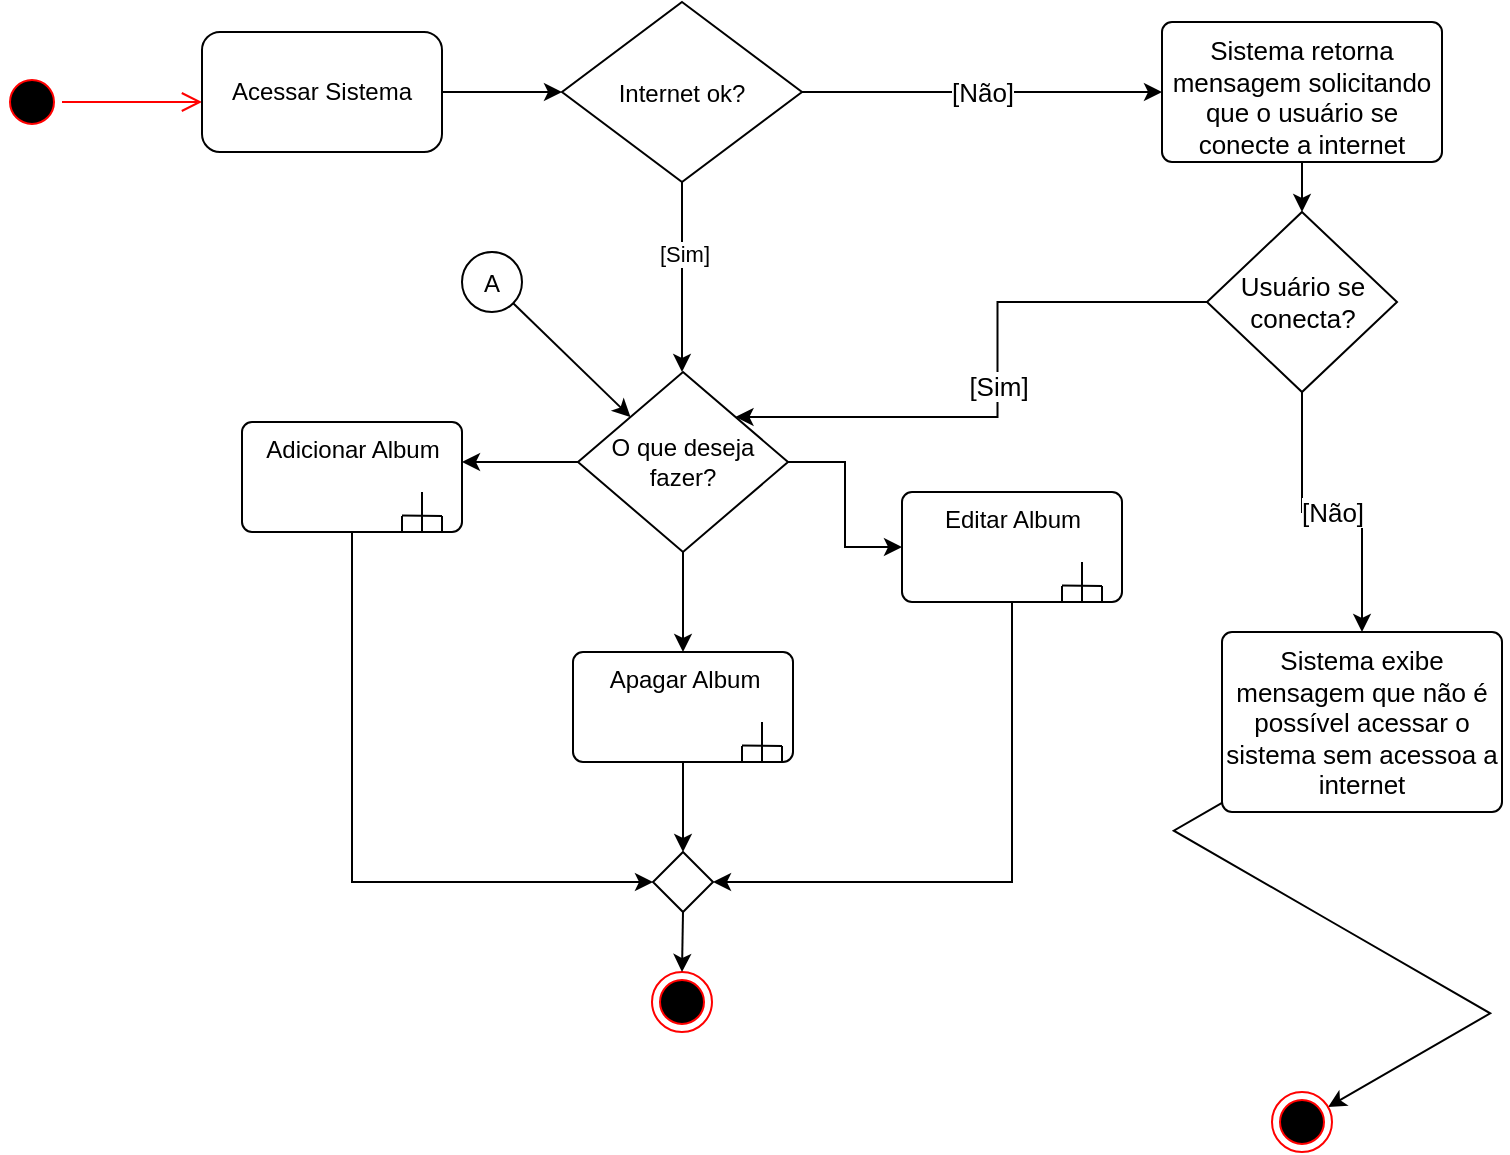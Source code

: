 <mxfile version="13.9.9" type="device" pages="4"><diagram id="kgpKYQtTHZ0yAKxKKP6v" name="Acessar Sistema"><mxGraphModel dx="852" dy="494" grid="1" gridSize="10" guides="1" tooltips="1" connect="1" arrows="1" fold="1" page="1" pageScale="1" pageWidth="850" pageHeight="1100" math="0" shadow="0"><root><mxCell id="0"/><mxCell id="1" parent="0"/><mxCell id="s2VgI4snnSxwkAh7KFpe-1" value="" style="ellipse;html=1;shape=startState;fillColor=#000000;strokeColor=#ff0000;" parent="1" vertex="1"><mxGeometry x="40" y="50" width="30" height="30" as="geometry"/></mxCell><mxCell id="s2VgI4snnSxwkAh7KFpe-2" value="" style="edgeStyle=orthogonalEdgeStyle;html=1;verticalAlign=bottom;endArrow=open;endSize=8;strokeColor=#ff0000;" parent="1" source="s2VgI4snnSxwkAh7KFpe-1" edge="1"><mxGeometry relative="1" as="geometry"><mxPoint x="140" y="65" as="targetPoint"/></mxGeometry></mxCell><mxCell id="s2VgI4snnSxwkAh7KFpe-5" style="edgeStyle=orthogonalEdgeStyle;rounded=0;orthogonalLoop=1;jettySize=auto;html=1;exitX=1;exitY=0.5;exitDx=0;exitDy=0;" parent="1" source="s2VgI4snnSxwkAh7KFpe-9" target="s2VgI4snnSxwkAh7KFpe-4" edge="1"><mxGeometry relative="1" as="geometry"><mxPoint x="280" y="65" as="sourcePoint"/></mxGeometry></mxCell><mxCell id="s2VgI4snnSxwkAh7KFpe-6" style="edgeStyle=orthogonalEdgeStyle;rounded=0;orthogonalLoop=1;jettySize=auto;html=1;exitX=0.5;exitY=1;exitDx=0;exitDy=0;" parent="1" source="s2VgI4snnSxwkAh7KFpe-4" edge="1"><mxGeometry relative="1" as="geometry"><mxPoint x="380" y="200" as="targetPoint"/><Array as="points"><mxPoint x="380" y="190"/></Array></mxGeometry></mxCell><mxCell id="s2VgI4snnSxwkAh7KFpe-7" value="[Sim]" style="edgeLabel;html=1;align=center;verticalAlign=middle;resizable=0;points=[];" parent="s2VgI4snnSxwkAh7KFpe-6" vertex="1" connectable="0"><mxGeometry x="-0.25" y="1" relative="1" as="geometry"><mxPoint as="offset"/></mxGeometry></mxCell><mxCell id="am860BjYsNMSaQsQ6k-4-2" value="[Não]" style="edgeStyle=orthogonalEdgeStyle;rounded=0;orthogonalLoop=1;jettySize=auto;html=1;exitX=1;exitY=0.5;exitDx=0;exitDy=0;entryX=0;entryY=0.5;entryDx=0;entryDy=0;fontSize=13;" parent="1" source="s2VgI4snnSxwkAh7KFpe-4" target="am860BjYsNMSaQsQ6k-4-1" edge="1"><mxGeometry relative="1" as="geometry"/></mxCell><mxCell id="s2VgI4snnSxwkAh7KFpe-4" value="Internet ok?" style="rhombus;" parent="1" vertex="1"><mxGeometry x="320" y="15" width="120" height="90" as="geometry"/></mxCell><mxCell id="s2VgI4snnSxwkAh7KFpe-18" style="edgeStyle=orthogonalEdgeStyle;rounded=0;orthogonalLoop=1;jettySize=auto;html=1;exitX=0;exitY=0.5;exitDx=0;exitDy=0;" parent="1" source="s2VgI4snnSxwkAh7KFpe-14" edge="1"><mxGeometry relative="1" as="geometry"><mxPoint x="270" y="245" as="targetPoint"/></mxGeometry></mxCell><mxCell id="s2VgI4snnSxwkAh7KFpe-26" style="edgeStyle=orthogonalEdgeStyle;rounded=0;orthogonalLoop=1;jettySize=auto;html=1;exitX=1;exitY=0.5;exitDx=0;exitDy=0;entryX=0;entryY=0.5;entryDx=0;entryDy=0;" parent="1" source="s2VgI4snnSxwkAh7KFpe-14" target="s2VgI4snnSxwkAh7KFpe-27" edge="1"><mxGeometry relative="1" as="geometry"><mxPoint x="490" y="245" as="targetPoint"/></mxGeometry></mxCell><mxCell id="s2VgI4snnSxwkAh7KFpe-40" style="edgeStyle=orthogonalEdgeStyle;rounded=0;orthogonalLoop=1;jettySize=auto;html=1;exitX=0.5;exitY=1;exitDx=0;exitDy=0;entryX=0.5;entryY=0;entryDx=0;entryDy=0;" parent="1" source="s2VgI4snnSxwkAh7KFpe-14" target="s2VgI4snnSxwkAh7KFpe-33" edge="1"><mxGeometry relative="1" as="geometry"/></mxCell><mxCell id="s2VgI4snnSxwkAh7KFpe-14" value="O que deseja fazer?" style="rhombus;whiteSpace=wrap;" parent="1" vertex="1"><mxGeometry x="328" y="200" width="105" height="90" as="geometry"/></mxCell><mxCell id="s2VgI4snnSxwkAh7KFpe-43" style="edgeStyle=orthogonalEdgeStyle;rounded=0;orthogonalLoop=1;jettySize=auto;html=1;exitX=0.5;exitY=1;exitDx=0;exitDy=0;entryX=0;entryY=0.5;entryDx=0;entryDy=0;" parent="1" source="s2VgI4snnSxwkAh7KFpe-19" target="s2VgI4snnSxwkAh7KFpe-42" edge="1"><mxGeometry relative="1" as="geometry"><mxPoint x="215.333" y="460" as="targetPoint"/></mxGeometry></mxCell><mxCell id="s2VgI4snnSxwkAh7KFpe-19" value="Adicionar Album" style="html=1;align=center;verticalAlign=top;rounded=1;absoluteArcSize=1;arcSize=10;dashed=0;" parent="1" vertex="1"><mxGeometry x="160" y="225" width="110" height="55" as="geometry"/></mxCell><mxCell id="s2VgI4snnSxwkAh7KFpe-9" value="Acessar Sistema" style="rounded=1;whiteSpace=wrap;html=1;" parent="1" vertex="1"><mxGeometry x="140" y="30" width="120" height="60" as="geometry"/></mxCell><mxCell id="s2VgI4snnSxwkAh7KFpe-21" value="" style="group" parent="1" vertex="1" connectable="0"><mxGeometry x="240" y="260" width="20" height="20" as="geometry"/></mxCell><mxCell id="s2VgI4snnSxwkAh7KFpe-22" value="" style="endArrow=none;html=1;" parent="s2VgI4snnSxwkAh7KFpe-21" edge="1"><mxGeometry width="50" height="50" as="geometry"><mxPoint x="10" y="20" as="sourcePoint"/><mxPoint x="10" as="targetPoint"/></mxGeometry></mxCell><mxCell id="s2VgI4snnSxwkAh7KFpe-23" value="" style="endArrow=none;html=1;" parent="s2VgI4snnSxwkAh7KFpe-21" edge="1"><mxGeometry width="50" height="50" as="geometry"><mxPoint y="11.8" as="sourcePoint"/><mxPoint x="20" y="12" as="targetPoint"/><Array as="points"><mxPoint x="20" y="12"/></Array></mxGeometry></mxCell><mxCell id="s2VgI4snnSxwkAh7KFpe-24" value="" style="endArrow=none;html=1;" parent="s2VgI4snnSxwkAh7KFpe-21" edge="1"><mxGeometry width="50" height="50" as="geometry"><mxPoint y="20" as="sourcePoint"/><mxPoint y="12" as="targetPoint"/></mxGeometry></mxCell><mxCell id="s2VgI4snnSxwkAh7KFpe-25" value="" style="endArrow=none;html=1;" parent="s2VgI4snnSxwkAh7KFpe-21" edge="1"><mxGeometry width="50" height="50" as="geometry"><mxPoint x="20" y="20" as="sourcePoint"/><mxPoint x="20" y="12" as="targetPoint"/></mxGeometry></mxCell><mxCell id="s2VgI4snnSxwkAh7KFpe-46" style="edgeStyle=orthogonalEdgeStyle;rounded=0;orthogonalLoop=1;jettySize=auto;html=1;exitX=0.5;exitY=1;exitDx=0;exitDy=0;entryX=1;entryY=0.5;entryDx=0;entryDy=0;" parent="1" source="s2VgI4snnSxwkAh7KFpe-27" target="s2VgI4snnSxwkAh7KFpe-42" edge="1"><mxGeometry relative="1" as="geometry"/></mxCell><mxCell id="s2VgI4snnSxwkAh7KFpe-27" value="Editar Album&lt;br&gt;" style="html=1;align=center;verticalAlign=top;rounded=1;absoluteArcSize=1;arcSize=10;dashed=0;" parent="1" vertex="1"><mxGeometry x="490" y="260" width="110" height="55" as="geometry"/></mxCell><mxCell id="s2VgI4snnSxwkAh7KFpe-28" value="" style="group" parent="1" vertex="1" connectable="0"><mxGeometry x="570" y="295" width="20" height="20" as="geometry"/></mxCell><mxCell id="s2VgI4snnSxwkAh7KFpe-29" value="" style="endArrow=none;html=1;" parent="s2VgI4snnSxwkAh7KFpe-28" edge="1"><mxGeometry width="50" height="50" as="geometry"><mxPoint x="10" y="20" as="sourcePoint"/><mxPoint x="10" as="targetPoint"/></mxGeometry></mxCell><mxCell id="s2VgI4snnSxwkAh7KFpe-30" value="" style="endArrow=none;html=1;" parent="s2VgI4snnSxwkAh7KFpe-28" edge="1"><mxGeometry width="50" height="50" as="geometry"><mxPoint y="11.8" as="sourcePoint"/><mxPoint x="20" y="12" as="targetPoint"/><Array as="points"><mxPoint x="20" y="12"/></Array></mxGeometry></mxCell><mxCell id="s2VgI4snnSxwkAh7KFpe-31" value="" style="endArrow=none;html=1;" parent="s2VgI4snnSxwkAh7KFpe-28" edge="1"><mxGeometry width="50" height="50" as="geometry"><mxPoint y="20" as="sourcePoint"/><mxPoint y="12" as="targetPoint"/></mxGeometry></mxCell><mxCell id="s2VgI4snnSxwkAh7KFpe-32" value="" style="endArrow=none;html=1;" parent="s2VgI4snnSxwkAh7KFpe-28" edge="1"><mxGeometry width="50" height="50" as="geometry"><mxPoint x="20" y="20" as="sourcePoint"/><mxPoint x="20" y="12" as="targetPoint"/></mxGeometry></mxCell><mxCell id="s2VgI4snnSxwkAh7KFpe-45" style="edgeStyle=orthogonalEdgeStyle;rounded=0;orthogonalLoop=1;jettySize=auto;html=1;exitX=0.5;exitY=1;exitDx=0;exitDy=0;entryX=0.5;entryY=0;entryDx=0;entryDy=0;" parent="1" source="s2VgI4snnSxwkAh7KFpe-33" target="s2VgI4snnSxwkAh7KFpe-42" edge="1"><mxGeometry relative="1" as="geometry"/></mxCell><mxCell id="s2VgI4snnSxwkAh7KFpe-33" value="Apagar Album" style="html=1;align=center;verticalAlign=top;rounded=1;absoluteArcSize=1;arcSize=10;dashed=0;" parent="1" vertex="1"><mxGeometry x="325.5" y="340" width="110" height="55" as="geometry"/></mxCell><mxCell id="s2VgI4snnSxwkAh7KFpe-34" value="" style="group" parent="1" vertex="1" connectable="0"><mxGeometry x="410" y="375" width="20" height="20" as="geometry"/></mxCell><mxCell id="s2VgI4snnSxwkAh7KFpe-35" value="" style="endArrow=none;html=1;" parent="s2VgI4snnSxwkAh7KFpe-34" edge="1"><mxGeometry width="50" height="50" as="geometry"><mxPoint x="10" y="20" as="sourcePoint"/><mxPoint x="10" as="targetPoint"/></mxGeometry></mxCell><mxCell id="s2VgI4snnSxwkAh7KFpe-36" value="" style="endArrow=none;html=1;" parent="s2VgI4snnSxwkAh7KFpe-34" edge="1"><mxGeometry width="50" height="50" as="geometry"><mxPoint y="11.8" as="sourcePoint"/><mxPoint x="20" y="12" as="targetPoint"/><Array as="points"><mxPoint x="20" y="12"/></Array></mxGeometry></mxCell><mxCell id="s2VgI4snnSxwkAh7KFpe-37" value="" style="endArrow=none;html=1;" parent="s2VgI4snnSxwkAh7KFpe-34" edge="1"><mxGeometry width="50" height="50" as="geometry"><mxPoint y="20" as="sourcePoint"/><mxPoint y="12" as="targetPoint"/></mxGeometry></mxCell><mxCell id="s2VgI4snnSxwkAh7KFpe-38" value="" style="endArrow=none;html=1;" parent="s2VgI4snnSxwkAh7KFpe-34" edge="1"><mxGeometry width="50" height="50" as="geometry"><mxPoint x="20" y="20" as="sourcePoint"/><mxPoint x="20" y="12" as="targetPoint"/></mxGeometry></mxCell><mxCell id="s2VgI4snnSxwkAh7KFpe-41" value="" style="ellipse;html=1;shape=endState;fillColor=#000000;strokeColor=#ff0000;" parent="1" vertex="1"><mxGeometry x="365" y="500" width="30" height="30" as="geometry"/></mxCell><mxCell id="s2VgI4snnSxwkAh7KFpe-47" style="edgeStyle=orthogonalEdgeStyle;rounded=0;orthogonalLoop=1;jettySize=auto;html=1;exitX=0.5;exitY=1;exitDx=0;exitDy=0;entryX=0.5;entryY=0;entryDx=0;entryDy=0;" parent="1" source="s2VgI4snnSxwkAh7KFpe-42" target="s2VgI4snnSxwkAh7KFpe-41" edge="1"><mxGeometry relative="1" as="geometry"/></mxCell><mxCell id="s2VgI4snnSxwkAh7KFpe-42" value="" style="rhombus;" parent="1" vertex="1"><mxGeometry x="365.5" y="440" width="30" height="30" as="geometry"/></mxCell><mxCell id="nqURAPENOPjF31Sdsles-5" style="edgeStyle=none;rounded=0;orthogonalLoop=1;jettySize=auto;html=1;exitX=1;exitY=1;exitDx=0;exitDy=0;entryX=0;entryY=0;entryDx=0;entryDy=0;" parent="1" source="nqURAPENOPjF31Sdsles-1" target="s2VgI4snnSxwkAh7KFpe-14" edge="1"><mxGeometry relative="1" as="geometry"/></mxCell><mxCell id="nqURAPENOPjF31Sdsles-1" value="A" style="ellipse;fillColor=#ffffff;strokeColor=#000000;rotation=0;" parent="1" vertex="1"><mxGeometry x="270" y="140" width="30" height="30" as="geometry"/></mxCell><mxCell id="am860BjYsNMSaQsQ6k-4-4" style="edgeStyle=orthogonalEdgeStyle;rounded=0;orthogonalLoop=1;jettySize=auto;html=1;exitX=0.5;exitY=1;exitDx=0;exitDy=0;entryX=0.5;entryY=0;entryDx=0;entryDy=0;fontSize=13;" parent="1" source="am860BjYsNMSaQsQ6k-4-1" target="am860BjYsNMSaQsQ6k-4-3" edge="1"><mxGeometry relative="1" as="geometry"/></mxCell><mxCell id="am860BjYsNMSaQsQ6k-4-1" value="Sistema retorna mensagem solicitando que o usuário se conecte a internet" style="html=1;align=center;verticalAlign=top;rounded=1;absoluteArcSize=1;arcSize=10;dashed=0;fontSize=13;whiteSpace=wrap;" parent="1" vertex="1"><mxGeometry x="620" y="25" width="140" height="70" as="geometry"/></mxCell><mxCell id="am860BjYsNMSaQsQ6k-4-6" value="[Sim]" style="rounded=0;orthogonalLoop=1;jettySize=auto;html=1;exitX=0;exitY=0.5;exitDx=0;exitDy=0;entryX=1;entryY=0;entryDx=0;entryDy=0;fontSize=13;edgeStyle=orthogonalEdgeStyle;" parent="1" source="am860BjYsNMSaQsQ6k-4-3" target="s2VgI4snnSxwkAh7KFpe-14" edge="1"><mxGeometry relative="1" as="geometry"/></mxCell><mxCell id="HxIEKou5GKHZSX3zJtcN-3" value="[Não]" style="edgeStyle=orthogonalEdgeStyle;rounded=0;orthogonalLoop=1;jettySize=auto;html=1;exitX=0.5;exitY=1;exitDx=0;exitDy=0;entryX=0.5;entryY=0;entryDx=0;entryDy=0;fontSize=13;" parent="1" source="am860BjYsNMSaQsQ6k-4-3" target="HxIEKou5GKHZSX3zJtcN-1" edge="1"><mxGeometry relative="1" as="geometry"/></mxCell><mxCell id="am860BjYsNMSaQsQ6k-4-3" value="Usuário se conecta?" style="rhombus;fontSize=13;whiteSpace=wrap;" parent="1" vertex="1"><mxGeometry x="642.5" y="120" width="95" height="90" as="geometry"/></mxCell><mxCell id="HxIEKou5GKHZSX3zJtcN-5" style="edgeStyle=isometricEdgeStyle;rounded=0;orthogonalLoop=1;jettySize=auto;html=1;fontSize=13;" parent="1" source="HxIEKou5GKHZSX3zJtcN-1" target="HxIEKou5GKHZSX3zJtcN-4" edge="1"><mxGeometry relative="1" as="geometry"/></mxCell><mxCell id="HxIEKou5GKHZSX3zJtcN-1" value="Sistema exibe mensagem que não é possível acessar o sistema sem acessoa a internet" style="html=1;align=center;verticalAlign=top;rounded=1;absoluteArcSize=1;arcSize=10;dashed=0;fontSize=13;whiteSpace=wrap;" parent="1" vertex="1"><mxGeometry x="650" y="330" width="140" height="90" as="geometry"/></mxCell><mxCell id="HxIEKou5GKHZSX3zJtcN-4" value="" style="ellipse;html=1;shape=endState;fillColor=#000000;strokeColor=#ff0000;fontSize=13;" parent="1" vertex="1"><mxGeometry x="675" y="560" width="30" height="30" as="geometry"/></mxCell></root></mxGraphModel></diagram><diagram id="oa9s7M0UbukwPQiOSE7N" name="Adicionar Album"><mxGraphModel dx="2044" dy="1875" grid="1" gridSize="10" guides="1" tooltips="1" connect="1" arrows="1" fold="1" page="1" pageScale="1" pageWidth="827" pageHeight="1169" math="0" shadow="0"><root><mxCell id="e8CopRz1XIbTjxXiiwxe-0"/><mxCell id="e8CopRz1XIbTjxXiiwxe-1" parent="e8CopRz1XIbTjxXiiwxe-0"/><mxCell id="qe8Ua1oykekCJNsJaSbt-0" value="Adicionar Álbum" style="swimlane;html=1;startSize=20;whiteSpace=wrap;" parent="e8CopRz1XIbTjxXiiwxe-1" vertex="1"><mxGeometry x="10" y="50" width="1060" height="2020" as="geometry"/></mxCell><mxCell id="qe8Ua1oykekCJNsJaSbt-15" value="Solicita acesso as fotos na memoria do dispositivo" style="html=1;align=center;verticalAlign=top;rounded=1;absoluteArcSize=1;arcSize=10;dashed=0;whiteSpace=wrap;" parent="qe8Ua1oykekCJNsJaSbt-0" vertex="1"><mxGeometry x="760" y="270" width="160" height="50" as="geometry"/></mxCell><mxCell id="qe8Ua1oykekCJNsJaSbt-18" value="Concede Acesso?&#10;" style="rhombus;whiteSpace=wrap;" parent="qe8Ua1oykekCJNsJaSbt-0" vertex="1"><mxGeometry x="150" y="370" width="80" height="80" as="geometry"/></mxCell><mxCell id="qe8Ua1oykekCJNsJaSbt-24" value="Abre lista de fotos na memoria do dispositivo, e solicita que selecione" style="html=1;align=center;verticalAlign=top;rounded=1;absoluteArcSize=1;arcSize=10;dashed=0;whiteSpace=wrap;" parent="qe8Ua1oykekCJNsJaSbt-0" vertex="1"><mxGeometry x="770" y="470" width="180" height="60" as="geometry"/></mxCell><mxCell id="qe8Ua1oykekCJNsJaSbt-22" style="edgeStyle=orthogonalEdgeStyle;rounded=0;orthogonalLoop=1;jettySize=auto;html=1;exitX=1;exitY=0.5;exitDx=0;exitDy=0;entryX=0.5;entryY=0;entryDx=0;entryDy=0;fontSize=15;" parent="qe8Ua1oykekCJNsJaSbt-0" source="qe8Ua1oykekCJNsJaSbt-18" target="qe8Ua1oykekCJNsJaSbt-24" edge="1"><mxGeometry relative="1" as="geometry"><mxPoint x="670.0" y="410.412" as="targetPoint"/></mxGeometry></mxCell><mxCell id="qe8Ua1oykekCJNsJaSbt-23" value="[Sim]" style="edgeLabel;html=1;align=center;verticalAlign=middle;resizable=0;points=[];fontSize=15;" parent="qe8Ua1oykekCJNsJaSbt-22" vertex="1" connectable="0"><mxGeometry x="0.055" y="4" relative="1" as="geometry"><mxPoint x="1" as="offset"/></mxGeometry></mxCell><mxCell id="qe8Ua1oykekCJNsJaSbt-26" value="Seleciona fotografias que estarão no álbum" style="html=1;align=center;verticalAlign=top;rounded=1;absoluteArcSize=1;arcSize=10;dashed=0;whiteSpace=wrap;" parent="qe8Ua1oykekCJNsJaSbt-0" vertex="1"><mxGeometry x="138.12" y="630" width="140" height="40" as="geometry"/></mxCell><mxCell id="qe8Ua1oykekCJNsJaSbt-28" value="Solicita escolha de tema de fundo para album" style="html=1;align=center;verticalAlign=top;rounded=1;absoluteArcSize=1;arcSize=10;dashed=0;whiteSpace=wrap;" parent="qe8Ua1oykekCJNsJaSbt-0" vertex="1"><mxGeometry x="790" y="720" width="140" height="40" as="geometry"/></mxCell><mxCell id="qe8Ua1oykekCJNsJaSbt-32" style="edgeStyle=orthogonalEdgeStyle;rounded=0;orthogonalLoop=1;jettySize=auto;html=1;exitX=0.5;exitY=1;exitDx=0;exitDy=0;" parent="qe8Ua1oykekCJNsJaSbt-0" source="qe8Ua1oykekCJNsJaSbt-29" target="qe8Ua1oykekCJNsJaSbt-33" edge="1"><mxGeometry relative="1" as="geometry"><mxPoint x="180" y="220" as="targetPoint"/></mxGeometry></mxCell><mxCell id="qe8Ua1oykekCJNsJaSbt-36" value="Escolhe tema de fundo" style="html=1;align=center;verticalAlign=top;rounded=1;absoluteArcSize=1;arcSize=10;dashed=0;" parent="qe8Ua1oykekCJNsJaSbt-0" vertex="1"><mxGeometry x="138.12" y="800" width="140" height="30" as="geometry"/></mxCell><mxCell id="qe8Ua1oykekCJNsJaSbt-35" style="edgeStyle=orthogonalEdgeStyle;rounded=0;orthogonalLoop=1;jettySize=auto;html=1;exitX=0.5;exitY=1;exitDx=0;exitDy=0;" parent="qe8Ua1oykekCJNsJaSbt-0" source="qe8Ua1oykekCJNsJaSbt-28" target="qe8Ua1oykekCJNsJaSbt-36" edge="1"><mxGeometry relative="1" as="geometry"><mxPoint x="320" y="810" as="targetPoint"/></mxGeometry></mxCell><mxCell id="qe8Ua1oykekCJNsJaSbt-38" value="Lista fontes disponíveis para legendar as fotos,e pede para escolher&amp;nbsp;" style="html=1;align=center;verticalAlign=top;rounded=1;absoluteArcSize=1;arcSize=10;dashed=0;whiteSpace=wrap;" parent="qe8Ua1oykekCJNsJaSbt-0" vertex="1"><mxGeometry x="785" y="850" width="150" height="60" as="geometry"/></mxCell><mxCell id="qe8Ua1oykekCJNsJaSbt-37" style="edgeStyle=orthogonalEdgeStyle;rounded=0;orthogonalLoop=1;jettySize=auto;html=1;exitX=1;exitY=0.5;exitDx=0;exitDy=0;" parent="qe8Ua1oykekCJNsJaSbt-0" source="qe8Ua1oykekCJNsJaSbt-36" target="qe8Ua1oykekCJNsJaSbt-38" edge="1"><mxGeometry relative="1" as="geometry"><mxPoint x="860.0" y="870" as="targetPoint"/></mxGeometry></mxCell><mxCell id="qe8Ua1oykekCJNsJaSbt-45" style="edgeStyle=orthogonalEdgeStyle;rounded=0;orthogonalLoop=1;jettySize=auto;html=1;exitX=1;exitY=0.5;exitDx=0;exitDy=0;entryX=0.5;entryY=0;entryDx=0;entryDy=0;" parent="qe8Ua1oykekCJNsJaSbt-0" source="qe8Ua1oykekCJNsJaSbt-41" target="qe8Ua1oykekCJNsJaSbt-44" edge="1"><mxGeometry relative="1" as="geometry"/></mxCell><mxCell id="qe8Ua1oykekCJNsJaSbt-41" value="Escolher fonte" style="html=1;align=center;verticalAlign=top;rounded=1;absoluteArcSize=1;arcSize=10;dashed=0;" parent="qe8Ua1oykekCJNsJaSbt-0" vertex="1"><mxGeometry x="138.12" y="960" width="140" height="40" as="geometry"/></mxCell><mxCell id="qe8Ua1oykekCJNsJaSbt-44" value="Abre mapa para selecionar&amp;nbsp; área onde as fotografias foram registradas" style="html=1;align=center;verticalAlign=top;rounded=1;absoluteArcSize=1;arcSize=10;dashed=0;whiteSpace=wrap;" parent="qe8Ua1oykekCJNsJaSbt-0" vertex="1"><mxGeometry x="785" y="1010" width="145" height="70" as="geometry"/></mxCell><mxCell id="qe8Ua1oykekCJNsJaSbt-47" value="Seleciona região no mapa" style="html=1;align=center;verticalAlign=top;rounded=1;absoluteArcSize=1;arcSize=10;dashed=0;" parent="qe8Ua1oykekCJNsJaSbt-0" vertex="1"><mxGeometry x="136.25" y="1120" width="150" height="30" as="geometry"/></mxCell><mxCell id="HiFS-oBQu2Otu5cR1kEX-0" value="Abre álbum com fotos ordenadas automaticamente" style="html=1;align=center;verticalAlign=top;rounded=1;absoluteArcSize=1;arcSize=10;dashed=0;whiteSpace=wrap;" parent="qe8Ua1oykekCJNsJaSbt-0" vertex="1"><mxGeometry x="790" y="1160" width="140" height="50" as="geometry"/></mxCell><mxCell id="HiFS-oBQu2Otu5cR1kEX-5" value="[Sim]" style="edgeStyle=orthogonalEdgeStyle;rounded=0;orthogonalLoop=1;jettySize=auto;html=1;exitX=1;exitY=0.5;exitDx=0;exitDy=0;entryX=0.5;entryY=0;entryDx=0;entryDy=0;fontSize=15;" parent="qe8Ua1oykekCJNsJaSbt-0" source="HiFS-oBQu2Otu5cR1kEX-2" target="HiFS-oBQu2Otu5cR1kEX-4" edge="1"><mxGeometry relative="1" as="geometry"/></mxCell><mxCell id="HiFS-oBQu2Otu5cR1kEX-10" value="[Não]" style="edgeStyle=orthogonalEdgeStyle;rounded=0;orthogonalLoop=1;jettySize=auto;html=1;exitX=0.5;exitY=1;exitDx=0;exitDy=0;entryX=0;entryY=0.5;entryDx=0;entryDy=0;fontSize=15;" parent="qe8Ua1oykekCJNsJaSbt-0" source="HiFS-oBQu2Otu5cR1kEX-2" target="HiFS-oBQu2Otu5cR1kEX-7" edge="1"><mxGeometry relative="1" as="geometry"/></mxCell><mxCell id="HiFS-oBQu2Otu5cR1kEX-2" value="Deseja ordenar manualmente?" style="rhombus;whiteSpace=wrap;" parent="qe8Ua1oykekCJNsJaSbt-0" vertex="1"><mxGeometry x="145" y="1270" width="132.5" height="90" as="geometry"/></mxCell><mxCell id="HiFS-oBQu2Otu5cR1kEX-4" value="&lt;div&gt;Lista a forma que está ordenada e&lt;/div&gt;&lt;div&gt;permite que arraste as fotos para a&lt;/div&gt;&lt;div&gt;posição desejada&lt;/div&gt;&lt;div&gt;&lt;br&gt;&lt;/div&gt;" style="html=1;align=center;verticalAlign=top;rounded=1;absoluteArcSize=1;arcSize=10;dashed=0;" parent="qe8Ua1oykekCJNsJaSbt-0" vertex="1"><mxGeometry x="760" y="1360" width="200" height="60" as="geometry"/></mxCell><mxCell id="HiFS-oBQu2Otu5cR1kEX-7" value="Solicita legenda e localização para cada uma das fotografias adicionadas no álbum" style="html=1;align=center;verticalAlign=top;rounded=1;absoluteArcSize=1;arcSize=10;dashed=0;whiteSpace=wrap;" parent="qe8Ua1oykekCJNsJaSbt-0" vertex="1"><mxGeometry x="790" y="1490" width="150" height="70" as="geometry"/></mxCell><mxCell id="HiFS-oBQu2Otu5cR1kEX-1" style="edgeStyle=orthogonalEdgeStyle;rounded=0;orthogonalLoop=1;jettySize=auto;html=1;exitX=0.5;exitY=1;exitDx=0;exitDy=0;entryX=0.5;entryY=0;entryDx=0;entryDy=0;" parent="qe8Ua1oykekCJNsJaSbt-0" source="HiFS-oBQu2Otu5cR1kEX-0" target="HiFS-oBQu2Otu5cR1kEX-2" edge="1"><mxGeometry relative="1" as="geometry"><mxPoint x="320" y="1250" as="targetPoint"/></mxGeometry></mxCell><mxCell id="qe8Ua1oykekCJNsJaSbt-46" style="edgeStyle=orthogonalEdgeStyle;rounded=0;orthogonalLoop=1;jettySize=auto;html=1;exitX=0.5;exitY=1;exitDx=0;exitDy=0;entryX=0.5;entryY=0;entryDx=0;entryDy=0;" parent="qe8Ua1oykekCJNsJaSbt-0" source="qe8Ua1oykekCJNsJaSbt-44" target="qe8Ua1oykekCJNsJaSbt-47" edge="1"><mxGeometry relative="1" as="geometry"><mxPoint x="330" y="1100" as="targetPoint"/></mxGeometry></mxCell><mxCell id="qe8Ua1oykekCJNsJaSbt-25" style="edgeStyle=orthogonalEdgeStyle;rounded=0;orthogonalLoop=1;jettySize=auto;html=1;exitX=0.5;exitY=1;exitDx=0;exitDy=0;entryX=0.5;entryY=0;entryDx=0;entryDy=0;" parent="qe8Ua1oykekCJNsJaSbt-0" source="qe8Ua1oykekCJNsJaSbt-24" target="qe8Ua1oykekCJNsJaSbt-26" edge="1"><mxGeometry relative="1" as="geometry"><mxPoint x="320" y="610" as="targetPoint"/></mxGeometry></mxCell><mxCell id="qe8Ua1oykekCJNsJaSbt-50" value="A" style="ellipse;fillColor=#ffffff;strokeColor=#000000;" parent="qe8Ua1oykekCJNsJaSbt-0" vertex="1"><mxGeometry x="175.003" y="510" width="30" height="30" as="geometry"/></mxCell><mxCell id="qe8Ua1oykekCJNsJaSbt-49" value="[Não]" style="edgeStyle=orthogonalEdgeStyle;rounded=0;orthogonalLoop=1;jettySize=auto;html=1;exitX=0.5;exitY=1;exitDx=0;exitDy=0;fontSize=15;" parent="qe8Ua1oykekCJNsJaSbt-0" source="qe8Ua1oykekCJNsJaSbt-18" target="qe8Ua1oykekCJNsJaSbt-50" edge="1"><mxGeometry relative="1" as="geometry"><mxPoint x="190.143" y="490" as="targetPoint"/><Array as="points"><mxPoint x="190" y="500"/><mxPoint x="190" y="500"/></Array></mxGeometry></mxCell><mxCell id="qe8Ua1oykekCJNsJaSbt-40" style="edgeStyle=orthogonalEdgeStyle;rounded=0;orthogonalLoop=1;jettySize=auto;html=1;exitX=0.5;exitY=1;exitDx=0;exitDy=0;entryX=0.5;entryY=0;entryDx=0;entryDy=0;" parent="qe8Ua1oykekCJNsJaSbt-0" source="qe8Ua1oykekCJNsJaSbt-38" target="qe8Ua1oykekCJNsJaSbt-41" edge="1"><mxGeometry relative="1" as="geometry"><mxPoint x="320" y="950" as="targetPoint"/></mxGeometry></mxCell><mxCell id="fRcYv95Ewo-R0bX1r0U3-6" value="Usuário" style="swimlane;html=1;startSize=20;" parent="qe8Ua1oykekCJNsJaSbt-0" vertex="1"><mxGeometry y="20" width="530" height="2000" as="geometry"/></mxCell><mxCell id="qe8Ua1oykekCJNsJaSbt-33" value="Digita nome do álbum" style="html=1;align=center;verticalAlign=top;rounded=1;absoluteArcSize=1;arcSize=10;dashed=0;" parent="fRcYv95Ewo-R0bX1r0U3-6" vertex="1"><mxGeometry x="110" y="200" width="140" height="30" as="geometry"/></mxCell><mxCell id="HiFS-oBQu2Otu5cR1kEX-11" value="Fornece legenda e localização" style="html=1;align=center;verticalAlign=top;rounded=1;absoluteArcSize=1;arcSize=10;dashed=0;fontSize=15;whiteSpace=wrap;" parent="fRcYv95Ewo-R0bX1r0U3-6" vertex="1"><mxGeometry x="141.25" y="1660" width="140" height="50" as="geometry"/></mxCell><mxCell id="fRcYv95Ewo-R0bX1r0U3-19" value="Sistema" style="swimlane;html=1;startSize=20;" parent="qe8Ua1oykekCJNsJaSbt-0" vertex="1"><mxGeometry x="530" y="20" width="530" height="2000" as="geometry"/></mxCell><mxCell id="qe8Ua1oykekCJNsJaSbt-29" value="Solicita nome do álbum" style="html=1;align=center;verticalAlign=top;rounded=1;absoluteArcSize=1;arcSize=10;dashed=0;" parent="fRcYv95Ewo-R0bX1r0U3-19" vertex="1"><mxGeometry x="240" y="130" width="140" height="30" as="geometry"/></mxCell><mxCell id="HiFS-oBQu2Otu5cR1kEX-13" value="Mostra pre-vizualização do álbum" style="html=1;align=center;verticalAlign=top;rounded=1;absoluteArcSize=1;arcSize=10;dashed=0;whiteSpace=wrap;" parent="fRcYv95Ewo-R0bX1r0U3-19" vertex="1"><mxGeometry x="265.0" y="1709.997" width="140" height="40" as="geometry"/></mxCell><mxCell id="HiFS-oBQu2Otu5cR1kEX-17" value="" style="ellipse;html=1;shape=endState;fillColor=#000000;strokeColor=#ff0000;fontSize=15;" parent="fRcYv95Ewo-R0bX1r0U3-19" vertex="1"><mxGeometry x="80" y="1940" width="30" height="30" as="geometry"/></mxCell><mxCell id="HiFS-oBQu2Otu5cR1kEX-9" style="edgeStyle=orthogonalEdgeStyle;rounded=0;orthogonalLoop=1;jettySize=auto;html=1;exitX=0.5;exitY=1;exitDx=0;exitDy=0;entryX=0.5;entryY=0;entryDx=0;entryDy=0;" parent="qe8Ua1oykekCJNsJaSbt-0" source="HiFS-oBQu2Otu5cR1kEX-7" target="HiFS-oBQu2Otu5cR1kEX-11" edge="1"><mxGeometry relative="1" as="geometry"><mxPoint x="320" y="1670" as="targetPoint"/></mxGeometry></mxCell><mxCell id="HiFS-oBQu2Otu5cR1kEX-14" style="edgeStyle=orthogonalEdgeStyle;rounded=0;orthogonalLoop=1;jettySize=auto;html=1;exitX=1;exitY=0.5;exitDx=0;exitDy=0;entryX=0.5;entryY=0;entryDx=0;entryDy=0;fontSize=15;" parent="qe8Ua1oykekCJNsJaSbt-0" source="HiFS-oBQu2Otu5cR1kEX-11" target="HiFS-oBQu2Otu5cR1kEX-13" edge="1"><mxGeometry relative="1" as="geometry"/></mxCell><mxCell id="fRcYv95Ewo-R0bX1r0U3-5" style="edgeStyle=orthogonalEdgeStyle;rounded=0;orthogonalLoop=1;jettySize=auto;html=1;exitX=0.5;exitY=1;exitDx=0;exitDy=0;" parent="e8CopRz1XIbTjxXiiwxe-1" edge="1"><mxGeometry relative="1" as="geometry"><mxPoint x="-115" y="-50.0" as="sourcePoint"/><mxPoint x="-115" y="-50.0" as="targetPoint"/></mxGeometry></mxCell><mxCell id="qe8Ua1oykekCJNsJaSbt-13" value="" style="ellipse;html=1;shape=startState;fillColor=#000000;strokeColor=#ff0000;" parent="e8CopRz1XIbTjxXiiwxe-1" vertex="1"><mxGeometry x="570" y="170" width="30" height="30" as="geometry"/></mxCell><mxCell id="qe8Ua1oykekCJNsJaSbt-14" value="" style="edgeStyle=orthogonalEdgeStyle;html=1;verticalAlign=bottom;endArrow=open;endSize=8;strokeColor=#ff0000;entryX=0.5;entryY=0;entryDx=0;entryDy=0;" parent="e8CopRz1XIbTjxXiiwxe-1" source="qe8Ua1oykekCJNsJaSbt-13" target="qe8Ua1oykekCJNsJaSbt-29" edge="1"><mxGeometry relative="1" as="geometry"><mxPoint x="850" y="220" as="targetPoint"/></mxGeometry></mxCell><mxCell id="qe8Ua1oykekCJNsJaSbt-21" style="edgeStyle=orthogonalEdgeStyle;rounded=0;orthogonalLoop=1;jettySize=auto;html=1;exitX=0.5;exitY=1;exitDx=0;exitDy=0;" parent="e8CopRz1XIbTjxXiiwxe-1" source="qe8Ua1oykekCJNsJaSbt-15" edge="1"><mxGeometry relative="1" as="geometry"><mxPoint x="200" y="420" as="targetPoint"/></mxGeometry></mxCell><mxCell id="qe8Ua1oykekCJNsJaSbt-27" style="edgeStyle=orthogonalEdgeStyle;rounded=0;orthogonalLoop=1;jettySize=auto;html=1;exitX=1;exitY=0.5;exitDx=0;exitDy=0;" parent="e8CopRz1XIbTjxXiiwxe-1" source="qe8Ua1oykekCJNsJaSbt-26" edge="1"><mxGeometry relative="1" as="geometry"><mxPoint x="870" y="770" as="targetPoint"/></mxGeometry></mxCell><mxCell id="qe8Ua1oykekCJNsJaSbt-34" style="edgeStyle=orthogonalEdgeStyle;rounded=0;orthogonalLoop=1;jettySize=auto;html=1;exitX=1;exitY=0.5;exitDx=0;exitDy=0;" parent="e8CopRz1XIbTjxXiiwxe-1" source="qe8Ua1oykekCJNsJaSbt-33" edge="1"><mxGeometry relative="1" as="geometry"><mxPoint x="850" y="320" as="targetPoint"/></mxGeometry></mxCell><mxCell id="qe8Ua1oykekCJNsJaSbt-48" style="edgeStyle=orthogonalEdgeStyle;rounded=0;orthogonalLoop=1;jettySize=auto;html=1;exitX=1;exitY=0.5;exitDx=0;exitDy=0;" parent="e8CopRz1XIbTjxXiiwxe-1" source="qe8Ua1oykekCJNsJaSbt-47" edge="1"><mxGeometry relative="1" as="geometry"><mxPoint x="870" y="1210" as="targetPoint"/></mxGeometry></mxCell><mxCell id="HiFS-oBQu2Otu5cR1kEX-8" value="[Conclui ordenação]" style="edgeStyle=orthogonalEdgeStyle;rounded=0;orthogonalLoop=1;jettySize=auto;html=1;exitX=0.5;exitY=1;exitDx=0;exitDy=0;fontSize=15;" parent="e8CopRz1XIbTjxXiiwxe-1" source="HiFS-oBQu2Otu5cR1kEX-4" edge="1"><mxGeometry relative="1" as="geometry"><mxPoint x="870" y="1540" as="targetPoint"/></mxGeometry></mxCell><mxCell id="HiFS-oBQu2Otu5cR1kEX-15" value="[Conclui criação de álbum]" style="edgeStyle=orthogonalEdgeStyle;rounded=0;orthogonalLoop=1;jettySize=auto;html=1;exitX=0.5;exitY=1;exitDx=0;exitDy=0;fontSize=15;" parent="e8CopRz1XIbTjxXiiwxe-1" source="HiFS-oBQu2Otu5cR1kEX-13" target="HiFS-oBQu2Otu5cR1kEX-16" edge="1"><mxGeometry relative="1" as="geometry"><mxPoint x="874.429" y="1950" as="targetPoint"/></mxGeometry></mxCell><mxCell id="HiFS-oBQu2Otu5cR1kEX-18" style="edgeStyle=orthogonalEdgeStyle;rounded=0;orthogonalLoop=1;jettySize=auto;html=1;exitX=0.5;exitY=1;exitDx=0;exitDy=0;entryX=1;entryY=0.5;entryDx=0;entryDy=0;fontSize=15;" parent="e8CopRz1XIbTjxXiiwxe-1" source="HiFS-oBQu2Otu5cR1kEX-16" target="HiFS-oBQu2Otu5cR1kEX-17" edge="1"><mxGeometry relative="1" as="geometry"/></mxCell><mxCell id="HiFS-oBQu2Otu5cR1kEX-16" value="Adiciona álbum na galeria de albuns" style="html=1;align=center;verticalAlign=top;rounded=1;absoluteArcSize=1;arcSize=10;dashed=0;whiteSpace=wrap;" parent="e8CopRz1XIbTjxXiiwxe-1" vertex="1"><mxGeometry x="804.429" y="1930" width="140" height="40" as="geometry"/></mxCell><mxCell id="hUgjNfjDRAqbWOdFeZxc-0" value="&lt;b style=&quot;font-size: 36px;&quot;&gt;b) Diagrama: Adicionar álbum&lt;/b&gt;" style="text;html=1;strokeColor=none;fillColor=none;align=left;verticalAlign=middle;whiteSpace=wrap;rounded=0;fontSize=36;" vertex="1" parent="e8CopRz1XIbTjxXiiwxe-1"><mxGeometry x="10" y="10" width="590" height="20" as="geometry"/></mxCell></root></mxGraphModel></diagram><diagram id="ndIVSV8dAEHLRKo-Aqnv" name="Editar Album"><mxGraphModel dx="852" dy="494" grid="1" gridSize="10" guides="1" tooltips="1" connect="1" arrows="1" fold="1" page="1" pageScale="1" pageWidth="827" pageHeight="1169" math="0" shadow="0"><root><mxCell id="wSVihVNaShppJemNx3ln-0"/><mxCell id="wSVihVNaShppJemNx3ln-1" parent="wSVihVNaShppJemNx3ln-0"/><mxCell id="0sy-Fy8yx0sIXEZ456a8-0" value="Adicionar Álbum" style="swimlane;html=1;startSize=20;whiteSpace=wrap;fontSize=17;" parent="wSVihVNaShppJemNx3ln-1" vertex="1"><mxGeometry x="110" y="110" width="1060" height="510" as="geometry"/></mxCell><mxCell id="U5KW2h6yy4GR1VIt-_LN-0" value="" style="group" parent="0sy-Fy8yx0sIXEZ456a8-0" vertex="1" connectable="0"><mxGeometry y="20" width="1060" height="1660" as="geometry"/></mxCell><mxCell id="0sy-Fy8yx0sIXEZ456a8-29" value="Usuário" style="swimlane;html=1;startSize=20;fontSize=15;" parent="U5KW2h6yy4GR1VIt-_LN-0" vertex="1"><mxGeometry width="530" height="460" as="geometry"/></mxCell><mxCell id="0sy-Fy8yx0sIXEZ456a8-38" value="" style="ellipse;html=1;shape=startState;fillColor=#000000;strokeColor=#ff0000;fontSize=15;" parent="0sy-Fy8yx0sIXEZ456a8-29" vertex="1"><mxGeometry x="60" y="60" width="30" height="30" as="geometry"/></mxCell><mxCell id="0sy-Fy8yx0sIXEZ456a8-39" value="" style="edgeStyle=orthogonalEdgeStyle;html=1;verticalAlign=bottom;endArrow=open;endSize=8;strokeColor=#ff0000;fontSize=15;entryX=0;entryY=0.5;entryDx=0;entryDy=0;" parent="0sy-Fy8yx0sIXEZ456a8-29" source="0sy-Fy8yx0sIXEZ456a8-38" target="0sy-Fy8yx0sIXEZ456a8-40" edge="1"><mxGeometry relative="1" as="geometry"><mxPoint x="75" y="150" as="targetPoint"/></mxGeometry></mxCell><mxCell id="0sy-Fy8yx0sIXEZ456a8-40" value="Seleciona álbum que deseja editar na galeria de álbuns" style="html=1;align=center;verticalAlign=top;rounded=1;absoluteArcSize=1;arcSize=10;dashed=0;fontSize=15;whiteSpace=wrap;" parent="0sy-Fy8yx0sIXEZ456a8-29" vertex="1"><mxGeometry x="210" y="55" width="150" height="65" as="geometry"/></mxCell><mxCell id="SDsIjkAnLUs8cq1DpFpI-8" value="" style="group" parent="0sy-Fy8yx0sIXEZ456a8-29" vertex="1" connectable="0"><mxGeometry x="360" y="340" width="110" height="55" as="geometry"/></mxCell><mxCell id="SDsIjkAnLUs8cq1DpFpI-0" value="Apagar ou editar fotografias" style="html=1;align=center;verticalAlign=top;rounded=1;absoluteArcSize=1;arcSize=10;dashed=0;whiteSpace=wrap;" parent="SDsIjkAnLUs8cq1DpFpI-8" vertex="1"><mxGeometry width="110" height="55" as="geometry"/></mxCell><mxCell id="SDsIjkAnLUs8cq1DpFpI-1" value="" style="group" parent="SDsIjkAnLUs8cq1DpFpI-8" vertex="1" connectable="0"><mxGeometry x="84" y="35" width="20" height="20" as="geometry"/></mxCell><mxCell id="SDsIjkAnLUs8cq1DpFpI-2" value="" style="endArrow=none;html=1;" parent="SDsIjkAnLUs8cq1DpFpI-1" edge="1"><mxGeometry width="50" height="50" as="geometry"><mxPoint x="10" y="20" as="sourcePoint"/><mxPoint x="10" as="targetPoint"/></mxGeometry></mxCell><mxCell id="SDsIjkAnLUs8cq1DpFpI-3" value="" style="endArrow=none;html=1;" parent="SDsIjkAnLUs8cq1DpFpI-1" edge="1"><mxGeometry width="50" height="50" as="geometry"><mxPoint y="11.8" as="sourcePoint"/><mxPoint x="20" y="12" as="targetPoint"/><Array as="points"><mxPoint x="20" y="12"/></Array></mxGeometry></mxCell><mxCell id="SDsIjkAnLUs8cq1DpFpI-4" value="" style="endArrow=none;html=1;" parent="SDsIjkAnLUs8cq1DpFpI-1" edge="1"><mxGeometry width="50" height="50" as="geometry"><mxPoint y="20" as="sourcePoint"/><mxPoint y="12" as="targetPoint"/></mxGeometry></mxCell><mxCell id="SDsIjkAnLUs8cq1DpFpI-5" value="" style="endArrow=none;html=1;" parent="SDsIjkAnLUs8cq1DpFpI-1" edge="1"><mxGeometry width="50" height="50" as="geometry"><mxPoint x="20" y="20" as="sourcePoint"/><mxPoint x="20" y="12" as="targetPoint"/></mxGeometry></mxCell><mxCell id="SDsIjkAnLUs8cq1DpFpI-9" value="" style="group" parent="0sy-Fy8yx0sIXEZ456a8-29" vertex="1" connectable="0"><mxGeometry x="10" y="340" width="110" height="55" as="geometry"/></mxCell><mxCell id="SDsIjkAnLUs8cq1DpFpI-10" value="Editar características do Álbum" style="html=1;align=center;verticalAlign=top;rounded=1;absoluteArcSize=1;arcSize=10;dashed=0;whiteSpace=wrap;" parent="SDsIjkAnLUs8cq1DpFpI-9" vertex="1"><mxGeometry width="110" height="55" as="geometry"/></mxCell><mxCell id="SDsIjkAnLUs8cq1DpFpI-11" value="" style="group" parent="SDsIjkAnLUs8cq1DpFpI-9" vertex="1" connectable="0"><mxGeometry x="84" y="35" width="20" height="20" as="geometry"/></mxCell><mxCell id="SDsIjkAnLUs8cq1DpFpI-12" value="" style="endArrow=none;html=1;" parent="SDsIjkAnLUs8cq1DpFpI-11" edge="1"><mxGeometry width="50" height="50" as="geometry"><mxPoint x="10" y="20" as="sourcePoint"/><mxPoint x="10" as="targetPoint"/></mxGeometry></mxCell><mxCell id="SDsIjkAnLUs8cq1DpFpI-13" value="" style="endArrow=none;html=1;" parent="SDsIjkAnLUs8cq1DpFpI-11" edge="1"><mxGeometry width="50" height="50" as="geometry"><mxPoint y="11.8" as="sourcePoint"/><mxPoint x="20" y="12" as="targetPoint"/><Array as="points"><mxPoint x="20" y="12"/></Array></mxGeometry></mxCell><mxCell id="SDsIjkAnLUs8cq1DpFpI-14" value="" style="endArrow=none;html=1;" parent="SDsIjkAnLUs8cq1DpFpI-11" edge="1"><mxGeometry width="50" height="50" as="geometry"><mxPoint y="20" as="sourcePoint"/><mxPoint y="12" as="targetPoint"/></mxGeometry></mxCell><mxCell id="SDsIjkAnLUs8cq1DpFpI-15" value="" style="endArrow=none;html=1;" parent="SDsIjkAnLUs8cq1DpFpI-11" edge="1"><mxGeometry width="50" height="50" as="geometry"><mxPoint x="20" y="20" as="sourcePoint"/><mxPoint x="20" y="12" as="targetPoint"/></mxGeometry></mxCell><mxCell id="m3dupi_s5R9HfiaLfrDN-2" value="" style="rhombus;fontSize=15;" parent="0sy-Fy8yx0sIXEZ456a8-29" vertex="1"><mxGeometry x="190" y="410" width="30" height="30" as="geometry"/></mxCell><mxCell id="5SYFJbxeD4JCUF6u-Xxn-65" style="edgeStyle=orthogonalEdgeStyle;rounded=0;orthogonalLoop=1;jettySize=auto;html=1;entryX=0;entryY=0.5;entryDx=0;entryDy=0;" parent="0sy-Fy8yx0sIXEZ456a8-29" source="SDsIjkAnLUs8cq1DpFpI-10" target="m3dupi_s5R9HfiaLfrDN-2" edge="1"><mxGeometry relative="1" as="geometry"><mxPoint x="170" y="405" as="targetPoint"/></mxGeometry></mxCell><mxCell id="5SYFJbxeD4JCUF6u-Xxn-66" style="edgeStyle=orthogonalEdgeStyle;rounded=0;orthogonalLoop=1;jettySize=auto;html=1;exitX=0;exitY=0.5;exitDx=0;exitDy=0;entryX=0.5;entryY=0;entryDx=0;entryDy=0;" parent="0sy-Fy8yx0sIXEZ456a8-29" source="SDsIjkAnLUs8cq1DpFpI-0" target="m3dupi_s5R9HfiaLfrDN-2" edge="1"><mxGeometry relative="1" as="geometry"/></mxCell><mxCell id="0sy-Fy8yx0sIXEZ456a8-32" value="Sistema" style="swimlane;html=1;startSize=20;fontSize=15;" parent="U5KW2h6yy4GR1VIt-_LN-0" vertex="1"><mxGeometry x="530" width="530" height="460" as="geometry"/></mxCell><mxCell id="m3dupi_s5R9HfiaLfrDN-4" style="edgeStyle=orthogonalEdgeStyle;rounded=0;orthogonalLoop=1;jettySize=auto;html=1;entryX=0;entryY=0.5;entryDx=0;entryDy=0;fontSize=15;" parent="0sy-Fy8yx0sIXEZ456a8-32" source="m3dupi_s5R9HfiaLfrDN-2" edge="1"><mxGeometry relative="1" as="geometry"><mxPoint x="245" y="360" as="targetPoint"/></mxGeometry></mxCell><mxCell id="m3dupi_s5R9HfiaLfrDN-3" value="" style="ellipse;html=1;shape=endState;fillColor=#000000;strokeColor=#ff0000;fontSize=15;direction=south;" parent="0sy-Fy8yx0sIXEZ456a8-32" vertex="1"><mxGeometry x="230" y="330" width="30" height="30" as="geometry"/></mxCell><mxCell id="m3dupi_s5R9HfiaLfrDN-9" value="Usuário" style="swimlane;html=1;startSize=20;fontSize=15;" parent="U5KW2h6yy4GR1VIt-_LN-0" vertex="1"><mxGeometry y="480" width="530" height="590" as="geometry"/></mxCell><mxCell id="m3dupi_s5R9HfiaLfrDN-17" value="Seleciona foto que deseja editar" style="html=1;align=center;verticalAlign=top;rounded=1;absoluteArcSize=1;arcSize=10;dashed=0;fontSize=15;whiteSpace=wrap;" parent="m3dupi_s5R9HfiaLfrDN-9" vertex="1"><mxGeometry x="260" y="70" width="140" height="45" as="geometry"/></mxCell><mxCell id="P8mWJCUNyIWNBNbIYVvR-3" value="Escreve nova legenda" style="html=1;align=center;verticalAlign=top;rounded=1;absoluteArcSize=1;arcSize=10;dashed=0;fontSize=15;whiteSpace=wrap;" parent="m3dupi_s5R9HfiaLfrDN-9" vertex="1"><mxGeometry x="175" y="220" width="140" height="50" as="geometry"/></mxCell><mxCell id="P8mWJCUNyIWNBNbIYVvR-7" value="Seleciona nova localização" style="html=1;align=center;verticalAlign=top;rounded=1;absoluteArcSize=1;arcSize=10;dashed=0;fontSize=15;whiteSpace=wrap;" parent="m3dupi_s5R9HfiaLfrDN-9" vertex="1"><mxGeometry x="270" y="350" width="140" height="50" as="geometry"/></mxCell><mxCell id="5SYFJbxeD4JCUF6u-Xxn-2" value="" style="ellipse;html=1;shape=startState;fillColor=#000000;strokeColor=#ff0000;" parent="m3dupi_s5R9HfiaLfrDN-9" vertex="1"><mxGeometry x="60" y="85" width="30" height="30" as="geometry"/></mxCell><mxCell id="5SYFJbxeD4JCUF6u-Xxn-3" value="" style="edgeStyle=orthogonalEdgeStyle;html=1;verticalAlign=bottom;endArrow=open;endSize=8;strokeColor=#ff0000;" parent="m3dupi_s5R9HfiaLfrDN-9" source="5SYFJbxeD4JCUF6u-Xxn-2" edge="1"><mxGeometry relative="1" as="geometry"><mxPoint x="260" y="90" as="targetPoint"/></mxGeometry></mxCell><mxCell id="m3dupi_s5R9HfiaLfrDN-15" value="Sistema" style="swimlane;html=1;startSize=20;fontSize=15;" parent="U5KW2h6yy4GR1VIt-_LN-0" vertex="1"><mxGeometry x="530" y="480" width="530" height="590" as="geometry"/></mxCell><mxCell id="m3dupi_s5R9HfiaLfrDN-20" value="O que deseja editar?" style="rhombus;fontSize=15;whiteSpace=wrap;" parent="m3dupi_s5R9HfiaLfrDN-15" vertex="1"><mxGeometry x="170" y="160" width="125" height="110" as="geometry"/></mxCell><mxCell id="P8mWJCUNyIWNBNbIYVvR-5" value="" style="ellipse;html=1;shape=endState;fillColor=#000000;strokeColor=#ff0000;fontSize=15;" parent="m3dupi_s5R9HfiaLfrDN-15" vertex="1"><mxGeometry x="217.5" y="540" width="30" height="30" as="geometry"/></mxCell><mxCell id="P8mWJCUNyIWNBNbIYVvR-12" style="edgeStyle=orthogonalEdgeStyle;rounded=0;orthogonalLoop=1;jettySize=auto;html=1;exitX=1;exitY=0.5;exitDx=0;exitDy=0;entryX=0;entryY=0.5;entryDx=0;entryDy=0;fontSize=15;" parent="m3dupi_s5R9HfiaLfrDN-15" source="P8mWJCUNyIWNBNbIYVvR-9" target="P8mWJCUNyIWNBNbIYVvR-5" edge="1"><mxGeometry relative="1" as="geometry"/></mxCell><mxCell id="P8mWJCUNyIWNBNbIYVvR-9" value="" style="rhombus;fontSize=15;" parent="m3dupi_s5R9HfiaLfrDN-15" vertex="1"><mxGeometry x="80" y="530" width="30" height="30" as="geometry"/></mxCell><mxCell id="m3dupi_s5R9HfiaLfrDN-18" style="edgeStyle=orthogonalEdgeStyle;rounded=0;orthogonalLoop=1;jettySize=auto;html=1;exitX=1;exitY=0.5;exitDx=0;exitDy=0;fontSize=15;entryX=0.5;entryY=0;entryDx=0;entryDy=0;" parent="U5KW2h6yy4GR1VIt-_LN-0" source="m3dupi_s5R9HfiaLfrDN-17" target="m3dupi_s5R9HfiaLfrDN-20" edge="1"><mxGeometry relative="1" as="geometry"><mxPoint x="829.94" y="609.56" as="targetPoint"/></mxGeometry></mxCell><mxCell id="P8mWJCUNyIWNBNbIYVvR-0" value="[Legenda]" style="edgeStyle=orthogonalEdgeStyle;rounded=0;orthogonalLoop=1;jettySize=auto;html=1;exitX=0;exitY=0.5;exitDx=0;exitDy=0;fontSize=15;entryX=1;entryY=0.5;entryDx=0;entryDy=0;" parent="U5KW2h6yy4GR1VIt-_LN-0" source="m3dupi_s5R9HfiaLfrDN-20" target="P8mWJCUNyIWNBNbIYVvR-3" edge="1"><mxGeometry relative="1" as="geometry"><mxPoint x="350" y="720" as="targetPoint"/></mxGeometry></mxCell><mxCell id="P8mWJCUNyIWNBNbIYVvR-8" value="[Localização]" style="edgeStyle=orthogonalEdgeStyle;rounded=0;orthogonalLoop=1;jettySize=auto;html=1;exitX=0.5;exitY=1;exitDx=0;exitDy=0;entryX=1;entryY=0.5;entryDx=0;entryDy=0;fontSize=15;" parent="U5KW2h6yy4GR1VIt-_LN-0" source="m3dupi_s5R9HfiaLfrDN-20" target="P8mWJCUNyIWNBNbIYVvR-7" edge="1"><mxGeometry relative="1" as="geometry"/></mxCell><mxCell id="P8mWJCUNyIWNBNbIYVvR-4" value="[Salva nova legenda na fotografia]" style="edgeStyle=orthogonalEdgeStyle;rounded=0;orthogonalLoop=1;jettySize=auto;html=1;exitX=0.5;exitY=1;exitDx=0;exitDy=0;fontSize=15;entryX=0;entryY=0.5;entryDx=0;entryDy=0;" parent="U5KW2h6yy4GR1VIt-_LN-0" source="P8mWJCUNyIWNBNbIYVvR-3" target="P8mWJCUNyIWNBNbIYVvR-9" edge="1"><mxGeometry x="-0.075" relative="1" as="geometry"><mxPoint x="120" y="1000" as="targetPoint"/><mxPoint x="1" as="offset"/></mxGeometry></mxCell><mxCell id="P8mWJCUNyIWNBNbIYVvR-11" value="[Salva nova localização]" style="edgeStyle=orthogonalEdgeStyle;rounded=0;orthogonalLoop=1;jettySize=auto;html=1;exitX=0.5;exitY=1;exitDx=0;exitDy=0;entryX=0.5;entryY=0;entryDx=0;entryDy=0;fontSize=15;" parent="U5KW2h6yy4GR1VIt-_LN-0" source="P8mWJCUNyIWNBNbIYVvR-7" target="P8mWJCUNyIWNBNbIYVvR-9" edge="1"><mxGeometry relative="1" as="geometry"/></mxCell><mxCell id="P8mWJCUNyIWNBNbIYVvR-13" value="Usuário" style="swimlane;html=1;startSize=20;fontSize=15;" parent="U5KW2h6yy4GR1VIt-_LN-0" vertex="1"><mxGeometry y="1090" width="530" height="590" as="geometry"/></mxCell><mxCell id="H22288n9xcZAdmLZvZ2K-8" value="[Salva novo nome do álbum]" style="edgeStyle=orthogonalEdgeStyle;rounded=0;orthogonalLoop=1;jettySize=auto;html=1;exitX=0.5;exitY=1;exitDx=0;exitDy=0;entryX=0;entryY=0.5;entryDx=0;entryDy=0;fontSize=15;" parent="P8mWJCUNyIWNBNbIYVvR-13" source="H22288n9xcZAdmLZvZ2K-1" target="H22288n9xcZAdmLZvZ2K-6" edge="1"><mxGeometry relative="1" as="geometry"/></mxCell><mxCell id="H22288n9xcZAdmLZvZ2K-1" value="Escolhe novo nome do álbum" style="html=1;align=center;verticalAlign=top;rounded=1;absoluteArcSize=1;arcSize=10;dashed=0;fontSize=15;whiteSpace=wrap;" parent="P8mWJCUNyIWNBNbIYVvR-13" vertex="1"><mxGeometry x="110" y="250" width="140" height="50" as="geometry"/></mxCell><mxCell id="H22288n9xcZAdmLZvZ2K-7" value="[Salva nova localização]" style="edgeStyle=orthogonalEdgeStyle;rounded=0;orthogonalLoop=1;jettySize=auto;html=1;exitX=0.5;exitY=1;exitDx=0;exitDy=0;fontSize=15;" parent="P8mWJCUNyIWNBNbIYVvR-13" source="H22288n9xcZAdmLZvZ2K-4" target="H22288n9xcZAdmLZvZ2K-6" edge="1"><mxGeometry relative="1" as="geometry"/></mxCell><mxCell id="H22288n9xcZAdmLZvZ2K-4" value="Região onde as fotografias foram registradas" style="html=1;align=center;verticalAlign=top;rounded=1;absoluteArcSize=1;arcSize=10;dashed=0;fontSize=15;whiteSpace=wrap;" parent="P8mWJCUNyIWNBNbIYVvR-13" vertex="1"><mxGeometry x="310" y="310" width="140" height="70" as="geometry"/></mxCell><mxCell id="H22288n9xcZAdmLZvZ2K-6" value="" style="rhombus;fontSize=15;" parent="P8mWJCUNyIWNBNbIYVvR-13" vertex="1"><mxGeometry x="430" y="500" width="30" height="30" as="geometry"/></mxCell><mxCell id="5SYFJbxeD4JCUF6u-Xxn-67" value="" style="ellipse;html=1;shape=startState;fillColor=#000000;strokeColor=#ff0000;" parent="P8mWJCUNyIWNBNbIYVvR-13" vertex="1"><mxGeometry x="90" y="110" width="30" height="30" as="geometry"/></mxCell><mxCell id="5SYFJbxeD4JCUF6u-Xxn-68" value="" style="edgeStyle=orthogonalEdgeStyle;html=1;verticalAlign=bottom;endArrow=open;endSize=8;strokeColor=#ff0000;" parent="P8mWJCUNyIWNBNbIYVvR-13" source="5SYFJbxeD4JCUF6u-Xxn-67" edge="1"><mxGeometry relative="1" as="geometry"><mxPoint x="740" y="150" as="targetPoint"/></mxGeometry></mxCell><mxCell id="P8mWJCUNyIWNBNbIYVvR-17" value="Sistema" style="swimlane;html=1;startSize=20;fontSize=15;" parent="U5KW2h6yy4GR1VIt-_LN-0" vertex="1"><mxGeometry x="530" y="1090" width="530" height="590" as="geometry"/></mxCell><mxCell id="P8mWJCUNyIWNBNbIYVvR-25" value="O que deseja editar?" style="rhombus;fontSize=15;whiteSpace=wrap;" parent="P8mWJCUNyIWNBNbIYVvR-17" vertex="1"><mxGeometry x="150" y="150" width="130" height="110" as="geometry"/></mxCell><mxCell id="H22288n9xcZAdmLZvZ2K-9" value="" style="ellipse;html=1;shape=endState;fillColor=#000000;strokeColor=#ff0000;fontSize=15;" parent="P8mWJCUNyIWNBNbIYVvR-17" vertex="1"><mxGeometry x="210" y="524" width="30" height="30" as="geometry"/></mxCell><mxCell id="H22288n9xcZAdmLZvZ2K-2" value="[Nome do álbum]" style="edgeStyle=orthogonalEdgeStyle;rounded=0;orthogonalLoop=1;jettySize=auto;html=1;entryX=0.5;entryY=0;entryDx=0;entryDy=0;fontSize=15;" parent="U5KW2h6yy4GR1VIt-_LN-0" source="P8mWJCUNyIWNBNbIYVvR-25" target="H22288n9xcZAdmLZvZ2K-1" edge="1"><mxGeometry relative="1" as="geometry"/></mxCell><mxCell id="H22288n9xcZAdmLZvZ2K-5" value="[Localização do registro do álbum]" style="edgeStyle=orthogonalEdgeStyle;rounded=0;orthogonalLoop=1;jettySize=auto;html=1;exitX=0.5;exitY=1;exitDx=0;exitDy=0;fontSize=15;" parent="U5KW2h6yy4GR1VIt-_LN-0" source="P8mWJCUNyIWNBNbIYVvR-25" target="H22288n9xcZAdmLZvZ2K-4" edge="1"><mxGeometry relative="1" as="geometry"/></mxCell><mxCell id="H22288n9xcZAdmLZvZ2K-10" style="edgeStyle=orthogonalEdgeStyle;rounded=0;orthogonalLoop=1;jettySize=auto;html=1;exitX=1;exitY=0.5;exitDx=0;exitDy=0;fontSize=15;" parent="U5KW2h6yy4GR1VIt-_LN-0" source="H22288n9xcZAdmLZvZ2K-6" target="H22288n9xcZAdmLZvZ2K-9" edge="1"><mxGeometry relative="1" as="geometry"/></mxCell><mxCell id="2KycOLoUa2FUdp6bjqpz-0" value="Apagar ou editar fotografias" style="swimlane;html=1;startSize=20;fontSize=15;" parent="U5KW2h6yy4GR1VIt-_LN-0" vertex="1"><mxGeometry y="460" width="1060" height="20" as="geometry"/></mxCell><mxCell id="5SYFJbxeD4JCUF6u-Xxn-62" value="Editar características do álbum" style="swimlane;html=1;startSize=20;fontSize=15;" parent="U5KW2h6yy4GR1VIt-_LN-0" vertex="1"><mxGeometry y="1070" width="1060" height="20" as="geometry"/></mxCell><mxCell id="0sy-Fy8yx0sIXEZ456a8-42" style="edgeStyle=orthogonalEdgeStyle;rounded=0;orthogonalLoop=1;jettySize=auto;html=1;exitX=1;exitY=0.5;exitDx=0;exitDy=0;fontSize=15;" parent="wSVihVNaShppJemNx3ln-1" source="0sy-Fy8yx0sIXEZ456a8-40" target="0sy-Fy8yx0sIXEZ456a8-43" edge="1"><mxGeometry relative="1" as="geometry"><mxPoint x="920" y="227.059" as="targetPoint"/></mxGeometry></mxCell><mxCell id="0sy-Fy8yx0sIXEZ456a8-44" style="edgeStyle=orthogonalEdgeStyle;rounded=0;orthogonalLoop=1;jettySize=auto;html=1;exitX=0.5;exitY=1;exitDx=0;exitDy=0;fontSize=15;" parent="wSVihVNaShppJemNx3ln-1" source="0sy-Fy8yx0sIXEZ456a8-43" target="0sy-Fy8yx0sIXEZ456a8-45" edge="1"><mxGeometry relative="1" as="geometry"><mxPoint x="320" y="390" as="targetPoint"/></mxGeometry></mxCell><mxCell id="0sy-Fy8yx0sIXEZ456a8-43" value="Abre álbum em modo de edição" style="html=1;align=center;verticalAlign=top;rounded=1;absoluteArcSize=1;arcSize=10;dashed=0;whiteSpace=wrap;" parent="wSVihVNaShppJemNx3ln-1" vertex="1"><mxGeometry x="850" y="207.059" width="140" height="40" as="geometry"/></mxCell><mxCell id="5SYFJbxeD4JCUF6u-Xxn-63" style="edgeStyle=orthogonalEdgeStyle;rounded=0;orthogonalLoop=1;jettySize=auto;html=1;" parent="wSVihVNaShppJemNx3ln-1" source="0sy-Fy8yx0sIXEZ456a8-45" edge="1"><mxGeometry relative="1" as="geometry"><mxPoint x="520" y="470" as="targetPoint"/></mxGeometry></mxCell><mxCell id="5SYFJbxeD4JCUF6u-Xxn-64" style="edgeStyle=orthogonalEdgeStyle;rounded=0;orthogonalLoop=1;jettySize=auto;html=1;exitX=0;exitY=0.5;exitDx=0;exitDy=0;entryX=0.4;entryY=0.018;entryDx=0;entryDy=0;entryPerimeter=0;" parent="wSVihVNaShppJemNx3ln-1" source="0sy-Fy8yx0sIXEZ456a8-45" target="SDsIjkAnLUs8cq1DpFpI-10" edge="1"><mxGeometry relative="1" as="geometry"/></mxCell><mxCell id="0sy-Fy8yx0sIXEZ456a8-45" value="O que deseja edita?" style="rhombus;whiteSpace=wrap;" parent="wSVihVNaShppJemNx3ln-1" vertex="1"><mxGeometry x="290" y="375" width="130" height="65" as="geometry"/></mxCell><mxCell id="bVqmr1Hu6DRjc-OyZXdI-0" value="&lt;p class=&quot;Titulo2&quot; style=&quot;margin-left: 36.0pt ; text-indent: -18.0pt&quot;&gt;&lt;br&gt;&lt;/p&gt;" style="text;html=1;strokeColor=none;fillColor=none;align=left;verticalAlign=middle;rounded=0;" parent="wSVihVNaShppJemNx3ln-1" vertex="1"><mxGeometry x="110" y="90" width="220" height="20" as="geometry"/></mxCell><mxCell id="F8udphCQSe0LLTIzFgyw-0" value="&lt;b style=&quot;font-size: 36px;&quot;&gt;&lt;font style=&quot;font-size: 36px;&quot;&gt;c) Diagrama: Editar álbum&lt;/font&gt;&lt;/b&gt;" style="text;html=1;strokeColor=none;fillColor=none;align=left;verticalAlign=middle;whiteSpace=wrap;rounded=0;fontSize=36;" vertex="1" parent="wSVihVNaShppJemNx3ln-1"><mxGeometry x="110" y="70" width="520" height="20" as="geometry"/></mxCell></root></mxGraphModel></diagram><diagram id="HgiY8KqWLv2GJIOA_3up" name="Apagar Álbum"><mxGraphModel dx="852" dy="494" grid="1" gridSize="10" guides="1" tooltips="1" connect="1" arrows="1" fold="1" page="1" pageScale="1" pageWidth="827" pageHeight="1169" math="0" shadow="0"><root><mxCell id="srMmy4iV53a-E6yOJG1f-0"/><mxCell id="srMmy4iV53a-E6yOJG1f-1" parent="srMmy4iV53a-E6yOJG1f-0"/><mxCell id="IGOnL232JwqVl-B4Sdvk-0" value="Apagar Álbum" style="swimlane;html=1;startSize=20;whiteSpace=wrap;fontSize=17;" parent="srMmy4iV53a-E6yOJG1f-1" vertex="1"><mxGeometry x="110" y="110" width="1060" height="500" as="geometry"/></mxCell><mxCell id="IGOnL232JwqVl-B4Sdvk-1" value="Usuário" style="swimlane;html=1;startSize=20;fontSize=15;" parent="IGOnL232JwqVl-B4Sdvk-0" vertex="1"><mxGeometry y="20" width="530" height="480" as="geometry"/></mxCell><mxCell id="E6-E_Dv26JFSspvNjTvd-0" value="" style="ellipse;html=1;shape=startState;fillColor=#000000;strokeColor=#ff0000;fontSize=15;" parent="IGOnL232JwqVl-B4Sdvk-1" vertex="1"><mxGeometry x="60" y="80" width="30" height="30" as="geometry"/></mxCell><mxCell id="E6-E_Dv26JFSspvNjTvd-1" value="" style="edgeStyle=orthogonalEdgeStyle;html=1;verticalAlign=bottom;endArrow=open;endSize=8;strokeColor=#ff0000;fontSize=15;entryX=0;entryY=0.5;entryDx=0;entryDy=0;" parent="IGOnL232JwqVl-B4Sdvk-1" source="E6-E_Dv26JFSspvNjTvd-0" target="E6-E_Dv26JFSspvNjTvd-3" edge="1"><mxGeometry relative="1" as="geometry"><mxPoint x="75" y="170" as="targetPoint"/></mxGeometry></mxCell><mxCell id="E6-E_Dv26JFSspvNjTvd-3" value="&lt;font style=&quot;font-size: 13px;&quot;&gt;Seleciona álbum que deseja apagar&lt;/font&gt;" style="html=1;align=center;verticalAlign=top;rounded=1;absoluteArcSize=1;arcSize=10;dashed=0;fontSize=13;whiteSpace=wrap;" parent="IGOnL232JwqVl-B4Sdvk-1" vertex="1"><mxGeometry x="330" y="80" width="140" height="50" as="geometry"/></mxCell><mxCell id="SInUQRf7fDnxY7X98SKQ-8" value="[Não]" style="edgeStyle=orthogonalEdgeStyle;rounded=0;orthogonalLoop=1;jettySize=auto;html=1;exitX=0.5;exitY=1;exitDx=0;exitDy=0;fontSize=13;" parent="IGOnL232JwqVl-B4Sdvk-1" source="SInUQRf7fDnxY7X98SKQ-2" target="SInUQRf7fDnxY7X98SKQ-7" edge="1"><mxGeometry relative="1" as="geometry"/></mxCell><mxCell id="SInUQRf7fDnxY7X98SKQ-2" value="Confirma?" style="rhombus;fontSize=13;" parent="IGOnL232JwqVl-B4Sdvk-1" vertex="1"><mxGeometry x="160" y="260" width="90" height="55" as="geometry"/></mxCell><mxCell id="SInUQRf7fDnxY7X98SKQ-7" value="A" style="ellipse;fillColor=#ffffff;strokeColor=#000000;fontSize=13;" parent="IGOnL232JwqVl-B4Sdvk-1" vertex="1"><mxGeometry x="100" y="380" width="30" height="30" as="geometry"/></mxCell><mxCell id="IGOnL232JwqVl-B4Sdvk-7" value="Sistema" style="swimlane;html=1;startSize=20;fontSize=15;" parent="IGOnL232JwqVl-B4Sdvk-0" vertex="1"><mxGeometry x="530" y="20" width="530" height="480" as="geometry"/></mxCell><mxCell id="SInUQRf7fDnxY7X98SKQ-10" style="edgeStyle=orthogonalEdgeStyle;rounded=0;orthogonalLoop=1;jettySize=auto;html=1;entryX=0.5;entryY=0;entryDx=0;entryDy=0;fontSize=13;" parent="IGOnL232JwqVl-B4Sdvk-7" source="SInUQRf7fDnxY7X98SKQ-5" target="SInUQRf7fDnxY7X98SKQ-9" edge="1"><mxGeometry relative="1" as="geometry"/></mxCell><mxCell id="SInUQRf7fDnxY7X98SKQ-5" value="Apaga álbum da galeria de álbuns" style="html=1;align=center;verticalAlign=top;rounded=1;absoluteArcSize=1;arcSize=10;dashed=0;fontSize=13;whiteSpace=wrap;" parent="IGOnL232JwqVl-B4Sdvk-7" vertex="1"><mxGeometry x="90" y="320" width="140" height="40" as="geometry"/></mxCell><mxCell id="SInUQRf7fDnxY7X98SKQ-9" value="" style="ellipse;html=1;shape=endState;fillColor=#000000;strokeColor=#ff0000;fontSize=13;" parent="IGOnL232JwqVl-B4Sdvk-7" vertex="1"><mxGeometry x="140" y="420" width="30" height="30" as="geometry"/></mxCell><mxCell id="SInUQRf7fDnxY7X98SKQ-6" value="[Sim]" style="edgeStyle=orthogonalEdgeStyle;rounded=0;orthogonalLoop=1;jettySize=auto;html=1;exitX=1;exitY=0.5;exitDx=0;exitDy=0;entryX=0;entryY=0.5;entryDx=0;entryDy=0;fontSize=13;" parent="IGOnL232JwqVl-B4Sdvk-0" source="SInUQRf7fDnxY7X98SKQ-2" target="SInUQRf7fDnxY7X98SKQ-5" edge="1"><mxGeometry relative="1" as="geometry"/></mxCell><mxCell id="SInUQRf7fDnxY7X98SKQ-0" style="edgeStyle=orthogonalEdgeStyle;rounded=0;orthogonalLoop=1;jettySize=auto;html=1;exitX=1;exitY=0.5;exitDx=0;exitDy=0;fontSize=13;" parent="srMmy4iV53a-E6yOJG1f-1" source="E6-E_Dv26JFSspvNjTvd-3" target="SInUQRf7fDnxY7X98SKQ-1" edge="1"><mxGeometry relative="1" as="geometry"><mxPoint x="810" y="280" as="targetPoint"/></mxGeometry></mxCell><mxCell id="SInUQRf7fDnxY7X98SKQ-3" style="edgeStyle=orthogonalEdgeStyle;rounded=0;orthogonalLoop=1;jettySize=auto;html=1;exitX=0.5;exitY=1;exitDx=0;exitDy=0;entryX=0.5;entryY=0;entryDx=0;entryDy=0;fontSize=13;" parent="srMmy4iV53a-E6yOJG1f-1" source="SInUQRf7fDnxY7X98SKQ-1" target="SInUQRf7fDnxY7X98SKQ-2" edge="1"><mxGeometry relative="1" as="geometry"/></mxCell><mxCell id="SInUQRf7fDnxY7X98SKQ-1" value="Pede confirmação para apagar álbum" style="html=1;align=center;verticalAlign=top;rounded=1;absoluteArcSize=1;arcSize=10;dashed=0;whiteSpace=wrap;" parent="srMmy4iV53a-E6yOJG1f-1" vertex="1"><mxGeometry x="740" y="260" width="140" height="40" as="geometry"/></mxCell><mxCell id="ESFjXm4GKH8FPFxiokB_-0" value="&lt;b&gt;&lt;font style=&quot;font-size: 36px&quot;&gt;d) Diagrama: Apagar álbum&lt;/font&gt;&lt;/b&gt;" style="text;html=1;strokeColor=none;fillColor=none;align=left;verticalAlign=middle;whiteSpace=wrap;rounded=0;fontSize=17;" vertex="1" parent="srMmy4iV53a-E6yOJG1f-1"><mxGeometry x="110" y="70" width="550" height="20" as="geometry"/></mxCell></root></mxGraphModel></diagram></mxfile>